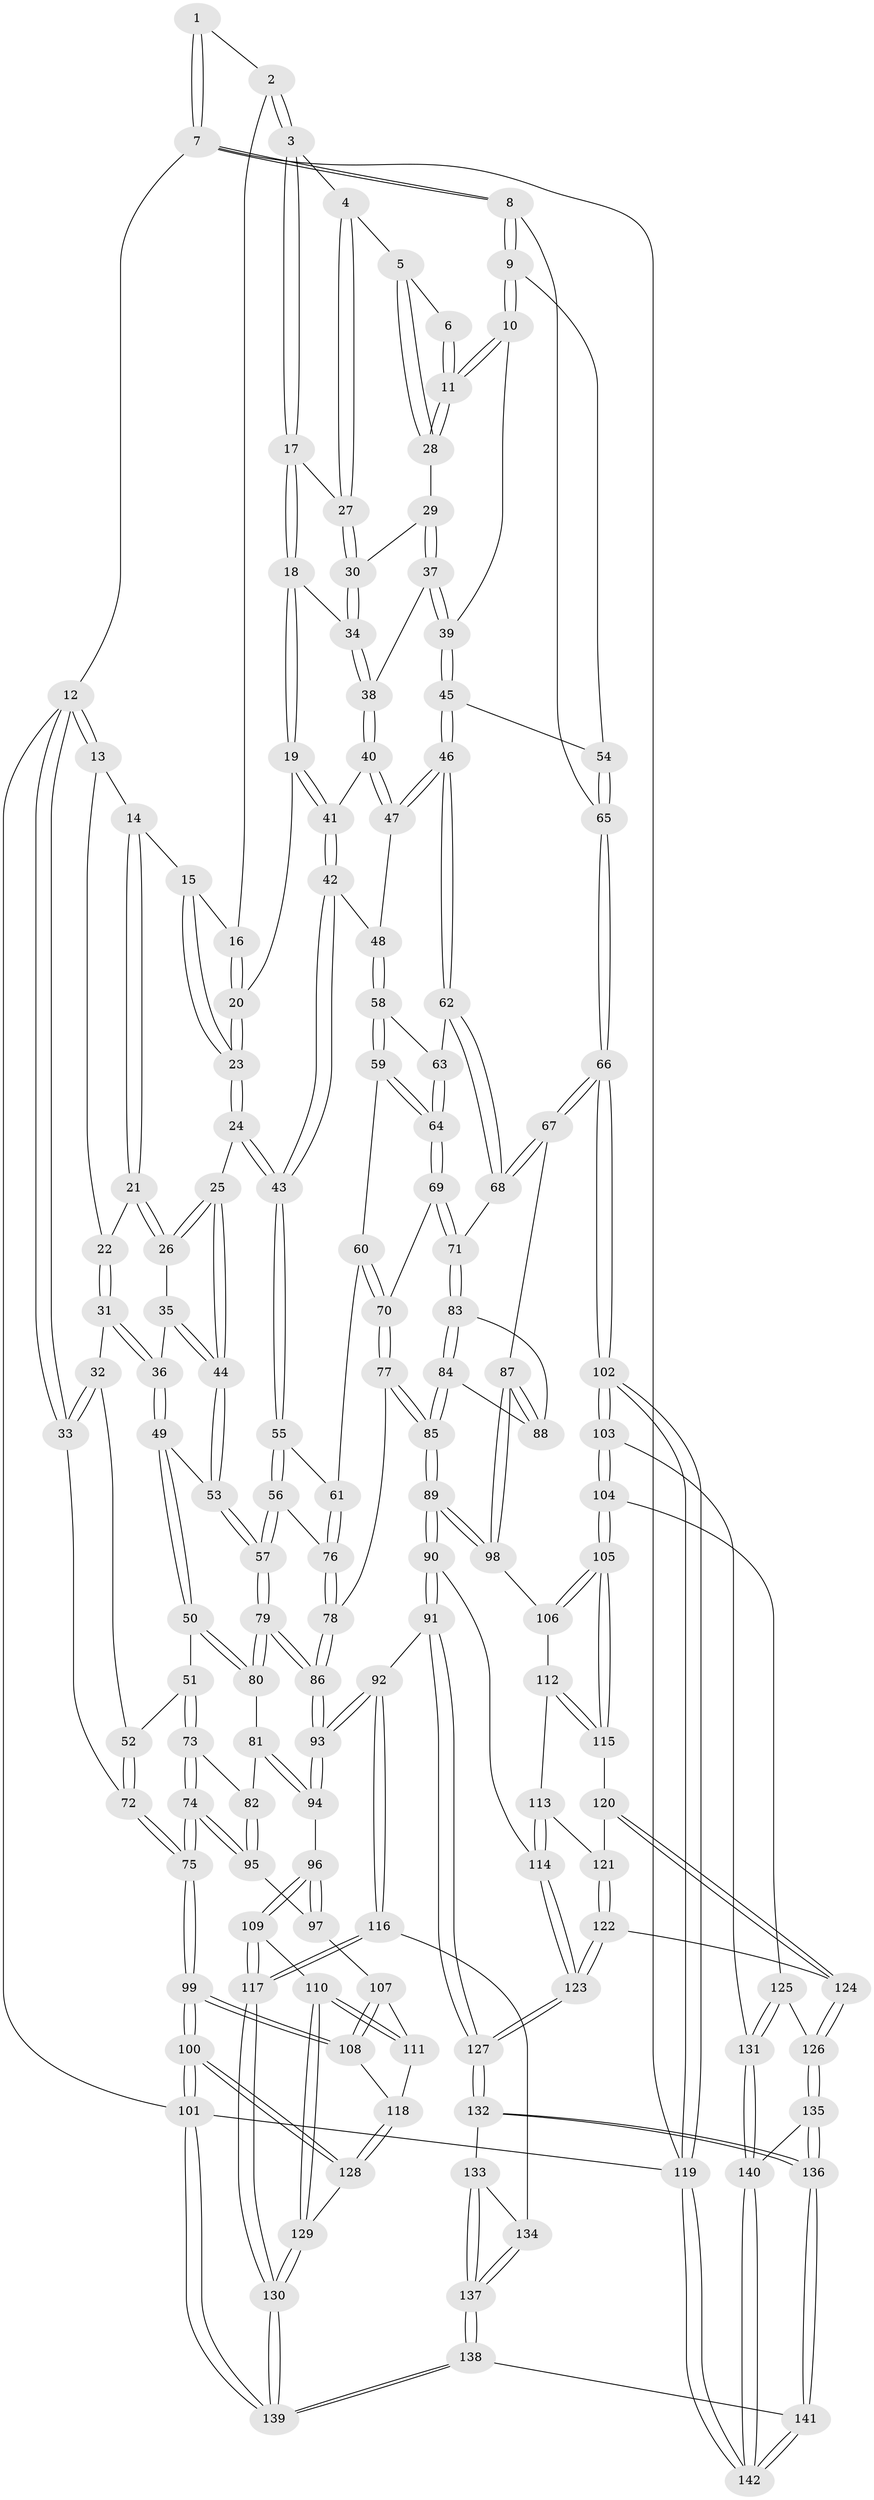 // coarse degree distribution, {3: 0.43661971830985913, 6: 0.014084507042253521, 4: 0.5211267605633803, 2: 0.014084507042253521, 5: 0.014084507042253521}
// Generated by graph-tools (version 1.1) at 2025/38/03/04/25 23:38:35]
// undirected, 142 vertices, 352 edges
graph export_dot {
  node [color=gray90,style=filled];
  1 [pos="+1+0"];
  2 [pos="+0.6222841571768429+0"];
  3 [pos="+0.6915503061239616+0"];
  4 [pos="+0.8237353809602965+0.056620908141258516"];
  5 [pos="+0.8973442613774135+0.0672295971257885"];
  6 [pos="+0.9700960705398635+0"];
  7 [pos="+1+0"];
  8 [pos="+1+0.2893537917035125"];
  9 [pos="+1+0.2767453538920256"];
  10 [pos="+1+0.22285462961842825"];
  11 [pos="+0.9960863632820202+0.18088207103628537"];
  12 [pos="+0+0"];
  13 [pos="+0.054034076191765715+0"];
  14 [pos="+0.46057939581640867+0"];
  15 [pos="+0.4615674005011672+0"];
  16 [pos="+0.5590249087472865+0"];
  17 [pos="+0.6938965144210315+0.10299568119144213"];
  18 [pos="+0.6850559195859365+0.12753815923808348"];
  19 [pos="+0.6519111880961197+0.16382661073936633"];
  20 [pos="+0.5629596242980436+0.17425771039182933"];
  21 [pos="+0.32251820739346504+0.07934905027188972"];
  22 [pos="+0.18519759643174263+0.07576768247288278"];
  23 [pos="+0.4884172664688285+0.22933502858557833"];
  24 [pos="+0.4670979607219969+0.2614773618596437"];
  25 [pos="+0.4504005074901725+0.2578095879235138"];
  26 [pos="+0.3356333552270351+0.16578082827463975"];
  27 [pos="+0.8032181018495819+0.14567628657799916"];
  28 [pos="+0.912269227765031+0.11064998516067824"];
  29 [pos="+0.82836562321476+0.16778736870527666"];
  30 [pos="+0.8114517235846957+0.15739127327547758"];
  31 [pos="+0.07748726330491247+0.17706017502373914"];
  32 [pos="+0.05297039312721726+0.17613274751136013"];
  33 [pos="+0+0.09410156073397599"];
  34 [pos="+0.7479183905345218+0.1990192898294679"];
  35 [pos="+0.25616808556888415+0.2169081226106255"];
  36 [pos="+0.17002896625068817+0.23795509749262142"];
  37 [pos="+0.8396410677788644+0.2282358328457308"];
  38 [pos="+0.7551380107673381+0.2427542331214094"];
  39 [pos="+0.8695139582705548+0.254306844060828"];
  40 [pos="+0.7366811945438773+0.2668132027150508"];
  41 [pos="+0.6698466285044341+0.24806439796316176"];
  42 [pos="+0.6138805900089002+0.3039315864815494"];
  43 [pos="+0.4818106114093804+0.2842566990893458"];
  44 [pos="+0.30867951324925313+0.3530154179538504"];
  45 [pos="+0.8230473684190087+0.3674621832287763"];
  46 [pos="+0.8174863963209901+0.3729297558916564"];
  47 [pos="+0.7481720732722726+0.31214426762982905"];
  48 [pos="+0.6548746699671771+0.3577704329973976"];
  49 [pos="+0.1986803132662128+0.39828160734053614"];
  50 [pos="+0.19791812437816939+0.3994509141565936"];
  51 [pos="+0.09147894180615113+0.40939959308664725"];
  52 [pos="+0.09050881004657117+0.40925017859652674"];
  53 [pos="+0.2965157481934547+0.36945571705714547"];
  54 [pos="+0.8484757461731003+0.36440457195820514"];
  55 [pos="+0.48309659778288944+0.31328571744048506"];
  56 [pos="+0.4363277517373302+0.43090903679572506"];
  57 [pos="+0.39854288779088204+0.4785084464227387"];
  58 [pos="+0.6554468142193233+0.36663403239648656"];
  59 [pos="+0.6340187809798496+0.4104129173910408"];
  60 [pos="+0.6339757453038735+0.41044064632719274"];
  61 [pos="+0.5762908943590083+0.43718881961836387"];
  62 [pos="+0.8143186110953216+0.39501714114591796"];
  63 [pos="+0.7179596195192098+0.401670723160488"];
  64 [pos="+0.6900743728724927+0.4597710291494498"];
  65 [pos="+1+0.47446700066502634"];
  66 [pos="+1+0.5060558178303804"];
  67 [pos="+0.8976895524120763+0.5522581994841743"];
  68 [pos="+0.82712795523297+0.45295020310833206"];
  69 [pos="+0.6968860522127575+0.47923296041685876"];
  70 [pos="+0.6472475112361025+0.4885405638121717"];
  71 [pos="+0.703028642631036+0.48439193495005767"];
  72 [pos="+0+0.4584639779774089"];
  73 [pos="+0.10241494495585159+0.5077901228587688"];
  74 [pos="+0+0.5568057233871574"];
  75 [pos="+0+0.5411997787515569"];
  76 [pos="+0.5663963128198137+0.48056705069784816"];
  77 [pos="+0.5883646850264681+0.5185923898503482"];
  78 [pos="+0.5680574426913325+0.5002510120986668"];
  79 [pos="+0.38748490415457854+0.5645750307433546"];
  80 [pos="+0.2241790749336795+0.5199995073822896"];
  81 [pos="+0.20374574466968615+0.5419682810494199"];
  82 [pos="+0.16584345291859043+0.5659432381410909"];
  83 [pos="+0.700239067181554+0.5322316444932914"];
  84 [pos="+0.653167714275681+0.5950450836250671"];
  85 [pos="+0.6353319913124883+0.6139629401672468"];
  86 [pos="+0.3969036907908619+0.5801141591270643"];
  87 [pos="+0.886382483794756+0.5658491561185671"];
  88 [pos="+0.8024729018594198+0.5569252451040193"];
  89 [pos="+0.6315603133947263+0.6727397982279418"];
  90 [pos="+0.6269739905842089+0.6809018764150885"];
  91 [pos="+0.5343696862832075+0.7154928625984638"];
  92 [pos="+0.4422964857045737+0.7188905043830249"];
  93 [pos="+0.40678851874108896+0.6371176058203587"];
  94 [pos="+0.24743387846948808+0.6562999529066619"];
  95 [pos="+0.12533002462667922+0.6130207858351935"];
  96 [pos="+0.20694613726407102+0.6982001464938191"];
  97 [pos="+0.13015177895374447+0.6402489523072551"];
  98 [pos="+0.8633223127893783+0.6112075838158032"];
  99 [pos="+0+0.7022216926218483"];
  100 [pos="+0+1"];
  101 [pos="+0+1"];
  102 [pos="+1+0.8375845446168024"];
  103 [pos="+1+0.8412978646662808"];
  104 [pos="+0.8833585476092171+0.7532994870610169"];
  105 [pos="+0.8763542087481156+0.7446382714121002"];
  106 [pos="+0.8633559844736829+0.6284335473923045"];
  107 [pos="+0.12719086061067766+0.6455460161121152"];
  108 [pos="+0+0.7349119892317096"];
  109 [pos="+0.22287864673630417+0.7555944504500506"];
  110 [pos="+0.20833134096458247+0.7659521645677363"];
  111 [pos="+0.11323133689459512+0.73187387504907"];
  112 [pos="+0.7543608145784638+0.7267223112241181"];
  113 [pos="+0.6930049388343781+0.7270335371130733"];
  114 [pos="+0.649909055701008+0.7058009673162579"];
  115 [pos="+0.8253350122160854+0.7596873518748065"];
  116 [pos="+0.41992707708010935+0.7560274376881172"];
  117 [pos="+0.3668481986114873+0.791807469792675"];
  118 [pos="+0.07360212209189212+0.772540195689978"];
  119 [pos="+1+1"];
  120 [pos="+0.7941311555070619+0.7829517774502106"];
  121 [pos="+0.722609122605209+0.7591011605363307"];
  122 [pos="+0.7547079521380861+0.85326927326923"];
  123 [pos="+0.6849051499417443+0.8600306655377693"];
  124 [pos="+0.7588834249063967+0.8542905463898175"];
  125 [pos="+0.8748545648902823+0.7798263966976897"];
  126 [pos="+0.8005419417113816+0.8934660046454275"];
  127 [pos="+0.627807933123282+0.9189393059332198"];
  128 [pos="+0.09770168340060172+0.8215658001671267"];
  129 [pos="+0.14628813874449673+0.847999723556956"];
  130 [pos="+0.22554963170824846+1"];
  131 [pos="+0.895834933172255+0.9348895710405164"];
  132 [pos="+0.6228044360339682+0.9359451952008301"];
  133 [pos="+0.5124422260916646+0.9165122925579297"];
  134 [pos="+0.43432865027039397+0.784676909641316"];
  135 [pos="+0.8105730371309039+0.9171322113347002"];
  136 [pos="+0.6544564463038586+1"];
  137 [pos="+0.4345702018663848+1"];
  138 [pos="+0.30109208424024986+1"];
  139 [pos="+0.2086505881330351+1"];
  140 [pos="+0.8729813922181371+0.9515317916746211"];
  141 [pos="+0.6419620732874518+1"];
  142 [pos="+0.8921231464931602+1"];
  1 -- 2;
  1 -- 7;
  1 -- 7;
  2 -- 3;
  2 -- 3;
  2 -- 16;
  3 -- 4;
  3 -- 17;
  3 -- 17;
  4 -- 5;
  4 -- 27;
  4 -- 27;
  5 -- 6;
  5 -- 28;
  5 -- 28;
  6 -- 11;
  6 -- 11;
  7 -- 8;
  7 -- 8;
  7 -- 12;
  7 -- 119;
  8 -- 9;
  8 -- 9;
  8 -- 65;
  9 -- 10;
  9 -- 10;
  9 -- 54;
  10 -- 11;
  10 -- 11;
  10 -- 39;
  11 -- 28;
  11 -- 28;
  12 -- 13;
  12 -- 13;
  12 -- 33;
  12 -- 33;
  12 -- 101;
  13 -- 14;
  13 -- 22;
  14 -- 15;
  14 -- 21;
  14 -- 21;
  15 -- 16;
  15 -- 23;
  15 -- 23;
  16 -- 20;
  16 -- 20;
  17 -- 18;
  17 -- 18;
  17 -- 27;
  18 -- 19;
  18 -- 19;
  18 -- 34;
  19 -- 20;
  19 -- 41;
  19 -- 41;
  20 -- 23;
  20 -- 23;
  21 -- 22;
  21 -- 26;
  21 -- 26;
  22 -- 31;
  22 -- 31;
  23 -- 24;
  23 -- 24;
  24 -- 25;
  24 -- 43;
  24 -- 43;
  25 -- 26;
  25 -- 26;
  25 -- 44;
  25 -- 44;
  26 -- 35;
  27 -- 30;
  27 -- 30;
  28 -- 29;
  29 -- 30;
  29 -- 37;
  29 -- 37;
  30 -- 34;
  30 -- 34;
  31 -- 32;
  31 -- 36;
  31 -- 36;
  32 -- 33;
  32 -- 33;
  32 -- 52;
  33 -- 72;
  34 -- 38;
  34 -- 38;
  35 -- 36;
  35 -- 44;
  35 -- 44;
  36 -- 49;
  36 -- 49;
  37 -- 38;
  37 -- 39;
  37 -- 39;
  38 -- 40;
  38 -- 40;
  39 -- 45;
  39 -- 45;
  40 -- 41;
  40 -- 47;
  40 -- 47;
  41 -- 42;
  41 -- 42;
  42 -- 43;
  42 -- 43;
  42 -- 48;
  43 -- 55;
  43 -- 55;
  44 -- 53;
  44 -- 53;
  45 -- 46;
  45 -- 46;
  45 -- 54;
  46 -- 47;
  46 -- 47;
  46 -- 62;
  46 -- 62;
  47 -- 48;
  48 -- 58;
  48 -- 58;
  49 -- 50;
  49 -- 50;
  49 -- 53;
  50 -- 51;
  50 -- 80;
  50 -- 80;
  51 -- 52;
  51 -- 73;
  51 -- 73;
  52 -- 72;
  52 -- 72;
  53 -- 57;
  53 -- 57;
  54 -- 65;
  54 -- 65;
  55 -- 56;
  55 -- 56;
  55 -- 61;
  56 -- 57;
  56 -- 57;
  56 -- 76;
  57 -- 79;
  57 -- 79;
  58 -- 59;
  58 -- 59;
  58 -- 63;
  59 -- 60;
  59 -- 64;
  59 -- 64;
  60 -- 61;
  60 -- 70;
  60 -- 70;
  61 -- 76;
  61 -- 76;
  62 -- 63;
  62 -- 68;
  62 -- 68;
  63 -- 64;
  63 -- 64;
  64 -- 69;
  64 -- 69;
  65 -- 66;
  65 -- 66;
  66 -- 67;
  66 -- 67;
  66 -- 102;
  66 -- 102;
  67 -- 68;
  67 -- 68;
  67 -- 87;
  68 -- 71;
  69 -- 70;
  69 -- 71;
  69 -- 71;
  70 -- 77;
  70 -- 77;
  71 -- 83;
  71 -- 83;
  72 -- 75;
  72 -- 75;
  73 -- 74;
  73 -- 74;
  73 -- 82;
  74 -- 75;
  74 -- 75;
  74 -- 95;
  74 -- 95;
  75 -- 99;
  75 -- 99;
  76 -- 78;
  76 -- 78;
  77 -- 78;
  77 -- 85;
  77 -- 85;
  78 -- 86;
  78 -- 86;
  79 -- 80;
  79 -- 80;
  79 -- 86;
  79 -- 86;
  80 -- 81;
  81 -- 82;
  81 -- 94;
  81 -- 94;
  82 -- 95;
  82 -- 95;
  83 -- 84;
  83 -- 84;
  83 -- 88;
  84 -- 85;
  84 -- 85;
  84 -- 88;
  85 -- 89;
  85 -- 89;
  86 -- 93;
  86 -- 93;
  87 -- 88;
  87 -- 88;
  87 -- 98;
  87 -- 98;
  89 -- 90;
  89 -- 90;
  89 -- 98;
  89 -- 98;
  90 -- 91;
  90 -- 91;
  90 -- 114;
  91 -- 92;
  91 -- 127;
  91 -- 127;
  92 -- 93;
  92 -- 93;
  92 -- 116;
  92 -- 116;
  93 -- 94;
  93 -- 94;
  94 -- 96;
  95 -- 97;
  96 -- 97;
  96 -- 97;
  96 -- 109;
  96 -- 109;
  97 -- 107;
  98 -- 106;
  99 -- 100;
  99 -- 100;
  99 -- 108;
  99 -- 108;
  100 -- 101;
  100 -- 101;
  100 -- 128;
  100 -- 128;
  101 -- 139;
  101 -- 139;
  101 -- 119;
  102 -- 103;
  102 -- 103;
  102 -- 119;
  102 -- 119;
  103 -- 104;
  103 -- 104;
  103 -- 131;
  104 -- 105;
  104 -- 105;
  104 -- 125;
  105 -- 106;
  105 -- 106;
  105 -- 115;
  105 -- 115;
  106 -- 112;
  107 -- 108;
  107 -- 108;
  107 -- 111;
  108 -- 118;
  109 -- 110;
  109 -- 117;
  109 -- 117;
  110 -- 111;
  110 -- 111;
  110 -- 129;
  110 -- 129;
  111 -- 118;
  112 -- 113;
  112 -- 115;
  112 -- 115;
  113 -- 114;
  113 -- 114;
  113 -- 121;
  114 -- 123;
  114 -- 123;
  115 -- 120;
  116 -- 117;
  116 -- 117;
  116 -- 134;
  117 -- 130;
  117 -- 130;
  118 -- 128;
  118 -- 128;
  119 -- 142;
  119 -- 142;
  120 -- 121;
  120 -- 124;
  120 -- 124;
  121 -- 122;
  121 -- 122;
  122 -- 123;
  122 -- 123;
  122 -- 124;
  123 -- 127;
  123 -- 127;
  124 -- 126;
  124 -- 126;
  125 -- 126;
  125 -- 131;
  125 -- 131;
  126 -- 135;
  126 -- 135;
  127 -- 132;
  127 -- 132;
  128 -- 129;
  129 -- 130;
  129 -- 130;
  130 -- 139;
  130 -- 139;
  131 -- 140;
  131 -- 140;
  132 -- 133;
  132 -- 136;
  132 -- 136;
  133 -- 134;
  133 -- 137;
  133 -- 137;
  134 -- 137;
  134 -- 137;
  135 -- 136;
  135 -- 136;
  135 -- 140;
  136 -- 141;
  136 -- 141;
  137 -- 138;
  137 -- 138;
  138 -- 139;
  138 -- 139;
  138 -- 141;
  140 -- 142;
  140 -- 142;
  141 -- 142;
  141 -- 142;
}
